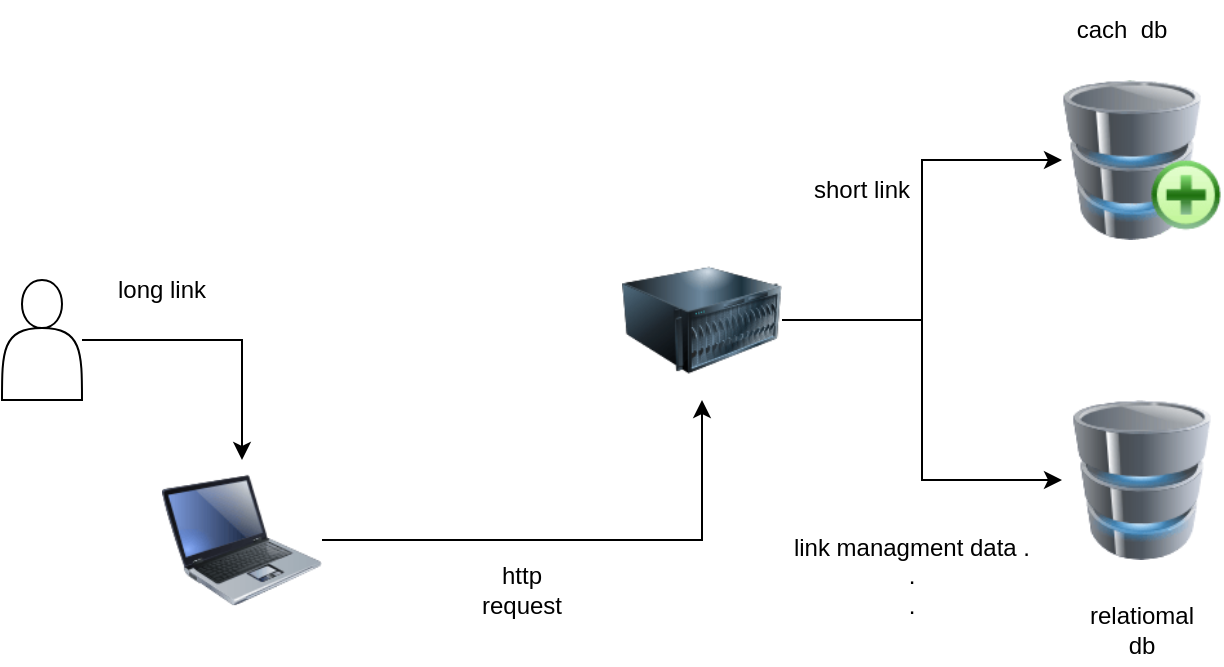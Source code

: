 <mxfile version="24.6.4" type="device">
  <diagram name="Page-1" id="7v1VR7YxFFPbMsqVGMjF">
    <mxGraphModel dx="996" dy="465" grid="1" gridSize="10" guides="1" tooltips="1" connect="1" arrows="1" fold="1" page="1" pageScale="1" pageWidth="850" pageHeight="1100" math="0" shadow="0">
      <root>
        <mxCell id="0" />
        <mxCell id="1" parent="0" />
        <mxCell id="s_O9Bp06bp-ayJN6IWrQ-9" style="edgeStyle=orthogonalEdgeStyle;rounded=0;orthogonalLoop=1;jettySize=auto;html=1;" edge="1" parent="1" source="s_O9Bp06bp-ayJN6IWrQ-4" target="s_O9Bp06bp-ayJN6IWrQ-6">
          <mxGeometry relative="1" as="geometry" />
        </mxCell>
        <mxCell id="s_O9Bp06bp-ayJN6IWrQ-4" value="" style="shape=actor;whiteSpace=wrap;html=1;" vertex="1" parent="1">
          <mxGeometry x="150" y="160" width="40" height="60" as="geometry" />
        </mxCell>
        <mxCell id="s_O9Bp06bp-ayJN6IWrQ-15" style="edgeStyle=orthogonalEdgeStyle;rounded=0;orthogonalLoop=1;jettySize=auto;html=1;" edge="1" parent="1" source="s_O9Bp06bp-ayJN6IWrQ-5" target="s_O9Bp06bp-ayJN6IWrQ-8">
          <mxGeometry relative="1" as="geometry" />
        </mxCell>
        <mxCell id="s_O9Bp06bp-ayJN6IWrQ-17" style="edgeStyle=orthogonalEdgeStyle;rounded=0;orthogonalLoop=1;jettySize=auto;html=1;" edge="1" parent="1" source="s_O9Bp06bp-ayJN6IWrQ-5" target="s_O9Bp06bp-ayJN6IWrQ-7">
          <mxGeometry relative="1" as="geometry" />
        </mxCell>
        <mxCell id="s_O9Bp06bp-ayJN6IWrQ-5" value="" style="image;html=1;image=img/lib/clip_art/computers/Server_128x128.png" vertex="1" parent="1">
          <mxGeometry x="460" y="140" width="80" height="80" as="geometry" />
        </mxCell>
        <mxCell id="s_O9Bp06bp-ayJN6IWrQ-11" style="edgeStyle=orthogonalEdgeStyle;rounded=0;orthogonalLoop=1;jettySize=auto;html=1;" edge="1" parent="1" source="s_O9Bp06bp-ayJN6IWrQ-6" target="s_O9Bp06bp-ayJN6IWrQ-5">
          <mxGeometry relative="1" as="geometry" />
        </mxCell>
        <mxCell id="s_O9Bp06bp-ayJN6IWrQ-6" value="" style="image;html=1;image=img/lib/clip_art/computers/Laptop_128x128.png" vertex="1" parent="1">
          <mxGeometry x="230" y="250" width="80" height="80" as="geometry" />
        </mxCell>
        <mxCell id="s_O9Bp06bp-ayJN6IWrQ-7" value="" style="image;html=1;image=img/lib/clip_art/computers/Database_128x128.png" vertex="1" parent="1">
          <mxGeometry x="680" y="220" width="80" height="80" as="geometry" />
        </mxCell>
        <mxCell id="s_O9Bp06bp-ayJN6IWrQ-8" value="" style="image;html=1;image=img/lib/clip_art/computers/Database_Add_128x128.png" vertex="1" parent="1">
          <mxGeometry x="680" y="60" width="80" height="80" as="geometry" />
        </mxCell>
        <mxCell id="s_O9Bp06bp-ayJN6IWrQ-10" value="long link" style="text;html=1;align=center;verticalAlign=middle;whiteSpace=wrap;rounded=0;" vertex="1" parent="1">
          <mxGeometry x="200" y="150" width="60" height="30" as="geometry" />
        </mxCell>
        <mxCell id="s_O9Bp06bp-ayJN6IWrQ-12" value="http request" style="text;html=1;align=center;verticalAlign=middle;whiteSpace=wrap;rounded=0;" vertex="1" parent="1">
          <mxGeometry x="380" y="300" width="60" height="30" as="geometry" />
        </mxCell>
        <mxCell id="s_O9Bp06bp-ayJN6IWrQ-13" value="cach&amp;nbsp; db" style="text;html=1;align=center;verticalAlign=middle;whiteSpace=wrap;rounded=0;" vertex="1" parent="1">
          <mxGeometry x="680" y="20" width="60" height="30" as="geometry" />
        </mxCell>
        <mxCell id="s_O9Bp06bp-ayJN6IWrQ-14" value="relatiomal db" style="text;html=1;align=center;verticalAlign=middle;whiteSpace=wrap;rounded=0;" vertex="1" parent="1">
          <mxGeometry x="690" y="320" width="60" height="30" as="geometry" />
        </mxCell>
        <mxCell id="s_O9Bp06bp-ayJN6IWrQ-16" value="short link" style="text;html=1;align=center;verticalAlign=middle;whiteSpace=wrap;rounded=0;" vertex="1" parent="1">
          <mxGeometry x="550" y="100" width="60" height="30" as="geometry" />
        </mxCell>
        <mxCell id="s_O9Bp06bp-ayJN6IWrQ-18" value="link managment data .&lt;div&gt;.&lt;/div&gt;&lt;div&gt;.&lt;/div&gt;&lt;div&gt;&lt;br&gt;&lt;/div&gt;" style="text;html=1;align=center;verticalAlign=middle;whiteSpace=wrap;rounded=0;" vertex="1" parent="1">
          <mxGeometry x="530" y="277.5" width="150" height="75" as="geometry" />
        </mxCell>
      </root>
    </mxGraphModel>
  </diagram>
</mxfile>
